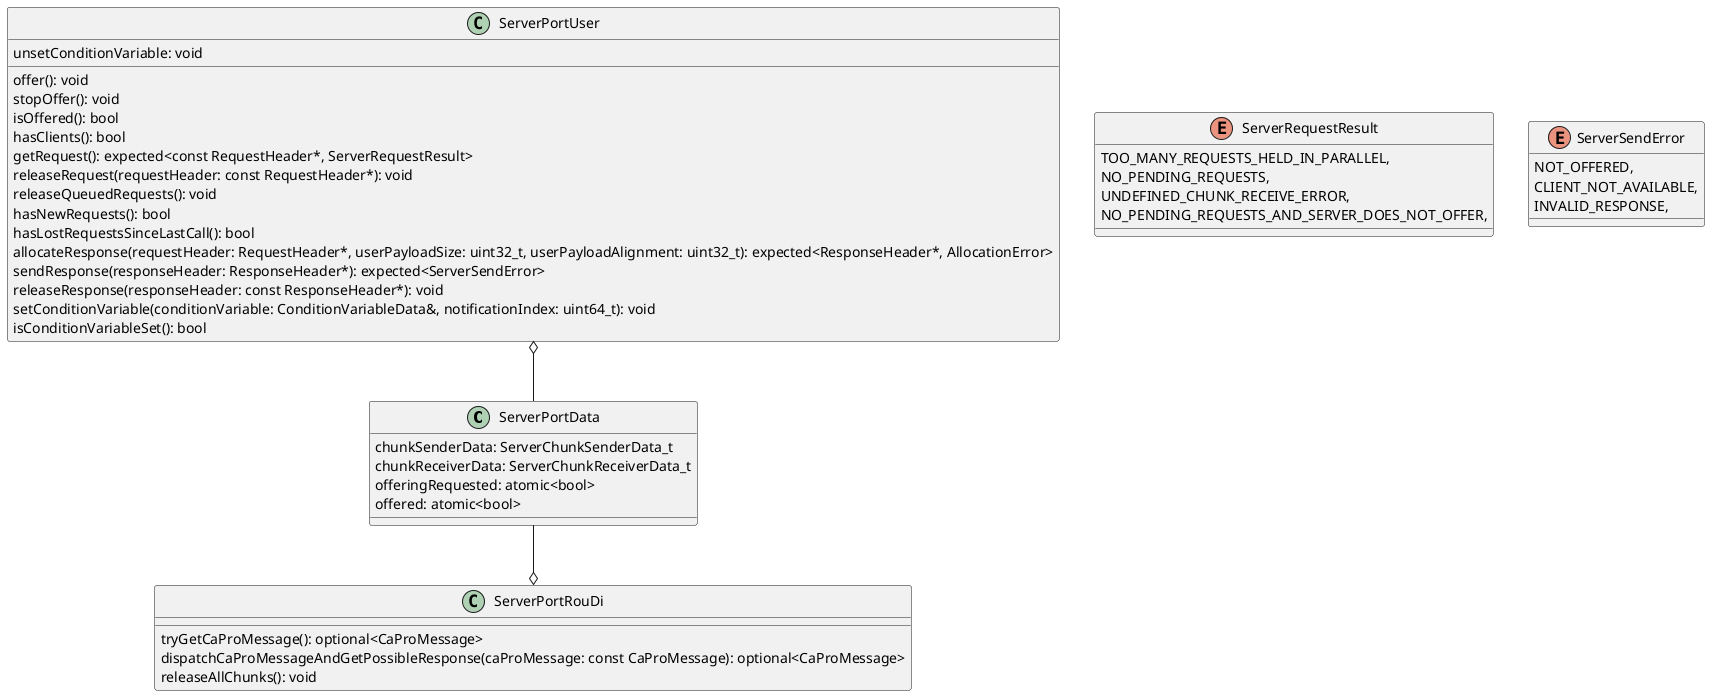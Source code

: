 @startuml

class ServerPortData {
  chunkSenderData: ServerChunkSenderData_t
  chunkReceiverData: ServerChunkReceiverData_t
  offeringRequested: atomic<bool>
  offered: atomic<bool>
}


enum ServerRequestResult {
    TOO_MANY_REQUESTS_HELD_IN_PARALLEL,
    NO_PENDING_REQUESTS,
    UNDEFINED_CHUNK_RECEIVE_ERROR,
    NO_PENDING_REQUESTS_AND_SERVER_DOES_NOT_OFFER,
}

enum ServerSendError {
    NOT_OFFERED,
    CLIENT_NOT_AVAILABLE,
    INVALID_RESPONSE,
}

class ServerPortUser {
  offer(): void
  stopOffer(): void
  isOffered(): bool
  hasClients(): bool
  getRequest(): expected<const RequestHeader*, ServerRequestResult>
  releaseRequest(requestHeader: const RequestHeader*): void
  releaseQueuedRequests(): void
  hasNewRequests(): bool
  hasLostRequestsSinceLastCall(): bool
  allocateResponse(requestHeader: RequestHeader*, userPayloadSize: uint32_t, userPayloadAlignment: uint32_t): expected<ResponseHeader*, AllocationError>
  sendResponse(responseHeader: ResponseHeader*): expected<ServerSendError>
  releaseResponse(responseHeader: const ResponseHeader*): void
  setConditionVariable(conditionVariable: ConditionVariableData&, notificationIndex: uint64_t): void
  unsetConditionVariable: void
  isConditionVariableSet(): bool
}

class ServerPortRouDi {
  tryGetCaProMessage(): optional<CaProMessage>
  dispatchCaProMessageAndGetPossibleResponse(caProMessage: const CaProMessage): optional<CaProMessage>
  releaseAllChunks(): void
}

ServerPortUser o-- ServerPortData
ServerPortData --o ServerPortRouDi

@enduml
